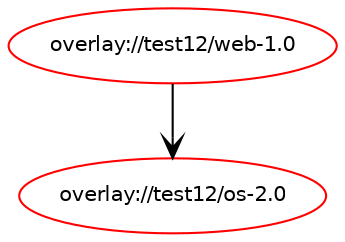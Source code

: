 digraph prolog {

newrank=true;
concentrate=true;
compound=true;
graph [rankdir=TD];#, ranksep=2.5, nodesep=0.2];
edge  [arrowhead=vee];
node  [fontname=Helvetica,fontsize=10];

"overlay://test12/web-1.0" [color=red, href="../test12/web-1.0-depend.svg"];
"overlay://test12/web-1.0" -> "overlay://test12/os-2.0"
"overlay://test12/os-2.0" [color=red, href="../test12/os-2.0-depend.svg"];
}
